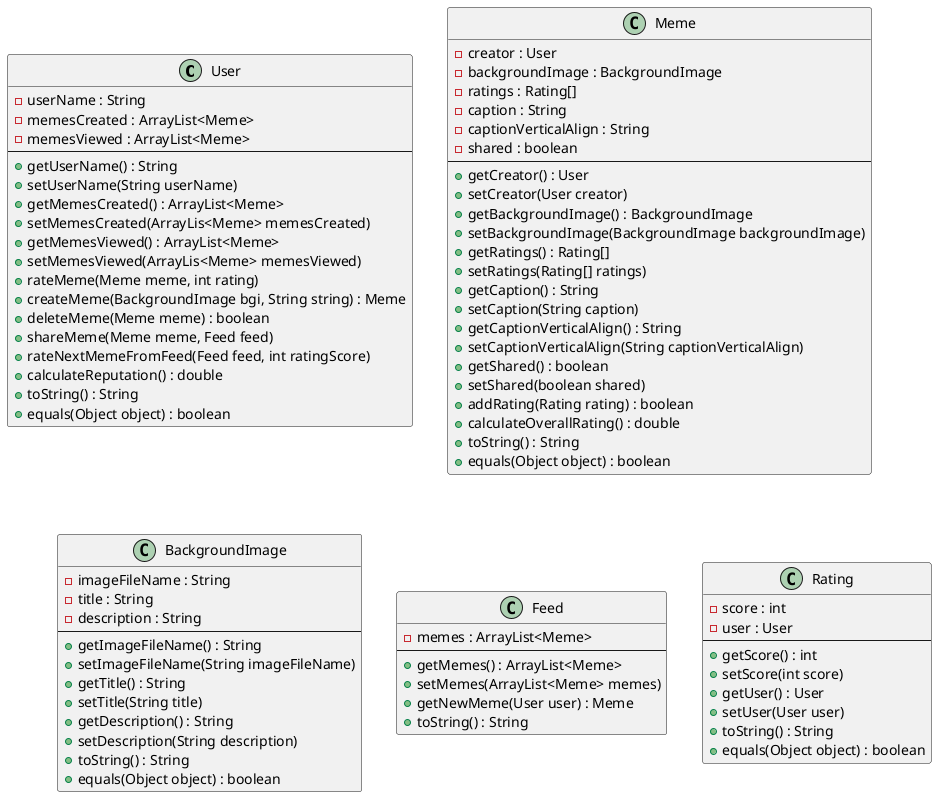 @startuml
'https://plantuml.com/class+diagram

    User -[hidden]-> BackgroundImage

    BackgroundImage -[hidden]> Feed
    Feed -[hidden]> Rating

class User {
    - userName : String
    - memesCreated : ArrayList<Meme>
    - memesViewed : ArrayList<Meme>
    --
    +  getUserName() : String
    +  setUserName(String userName)
    +  getMemesCreated() : ArrayList<Meme>
    +  setMemesCreated(ArrayLis<Meme> memesCreated)
    +  getMemesViewed() : ArrayList<Meme>
    +  setMemesViewed(ArrayLis<Meme> memesViewed)
    +  rateMeme(Meme meme, int rating)
    +  createMeme(BackgroundImage bgi, String string) : Meme
    +  deleteMeme(Meme meme) : boolean
    +  shareMeme(Meme meme, Feed feed)
    +  rateNextMemeFromFeed(Feed feed, int ratingScore)
    +  calculateReputation() : double
    +  toString() : String
    +  equals(Object object) : boolean
}


class Meme {
    - creator : User
    - backgroundImage : BackgroundImage
    - ratings : Rating[]
    - caption : String
    - captionVerticalAlign : String
    - shared : boolean
    --
    +  getCreator() : User
    +  setCreator(User creator)
    +  getBackgroundImage() : BackgroundImage
    +  setBackgroundImage(BackgroundImage backgroundImage)
    +  getRatings() : Rating[]
    +  setRatings(Rating[] ratings)
    +  getCaption() : String
    +  setCaption(String caption)
    +  getCaptionVerticalAlign() : String
    +  setCaptionVerticalAlign(String captionVerticalAlign)
    +  getShared() : boolean
    +  setShared(boolean shared)
    +  addRating(Rating rating) : boolean
    +  calculateOverallRating() : double
    +  toString() : String
    +  equals(Object object) : boolean
}


class Rating {
    - score : int
    - user : User
    --
    +  getScore() : int
    +  setScore(int score)
    +  getUser() : User
    +  setUser(User user)
    +  toString() : String
    +  equals(Object object) : boolean
}



class BackgroundImage {
    - imageFileName : String
    - title : String
    - description : String
    --
    +  getImageFileName() : String
    +  setImageFileName(String imageFileName)
    +  getTitle() : String
    +  setTitle(String title)
    +  getDescription() : String
    +  setDescription(String description)
    +  toString() : String
    +  equals(Object object) : boolean
}



class Feed  {
    - memes : ArrayList<Meme>
    --
    +  getMemes() : ArrayList<Meme>
    +  setMemes(ArrayList<Meme> memes)
    +  getNewMeme(User user) : Meme
    +  toString() : String
}

@enduml